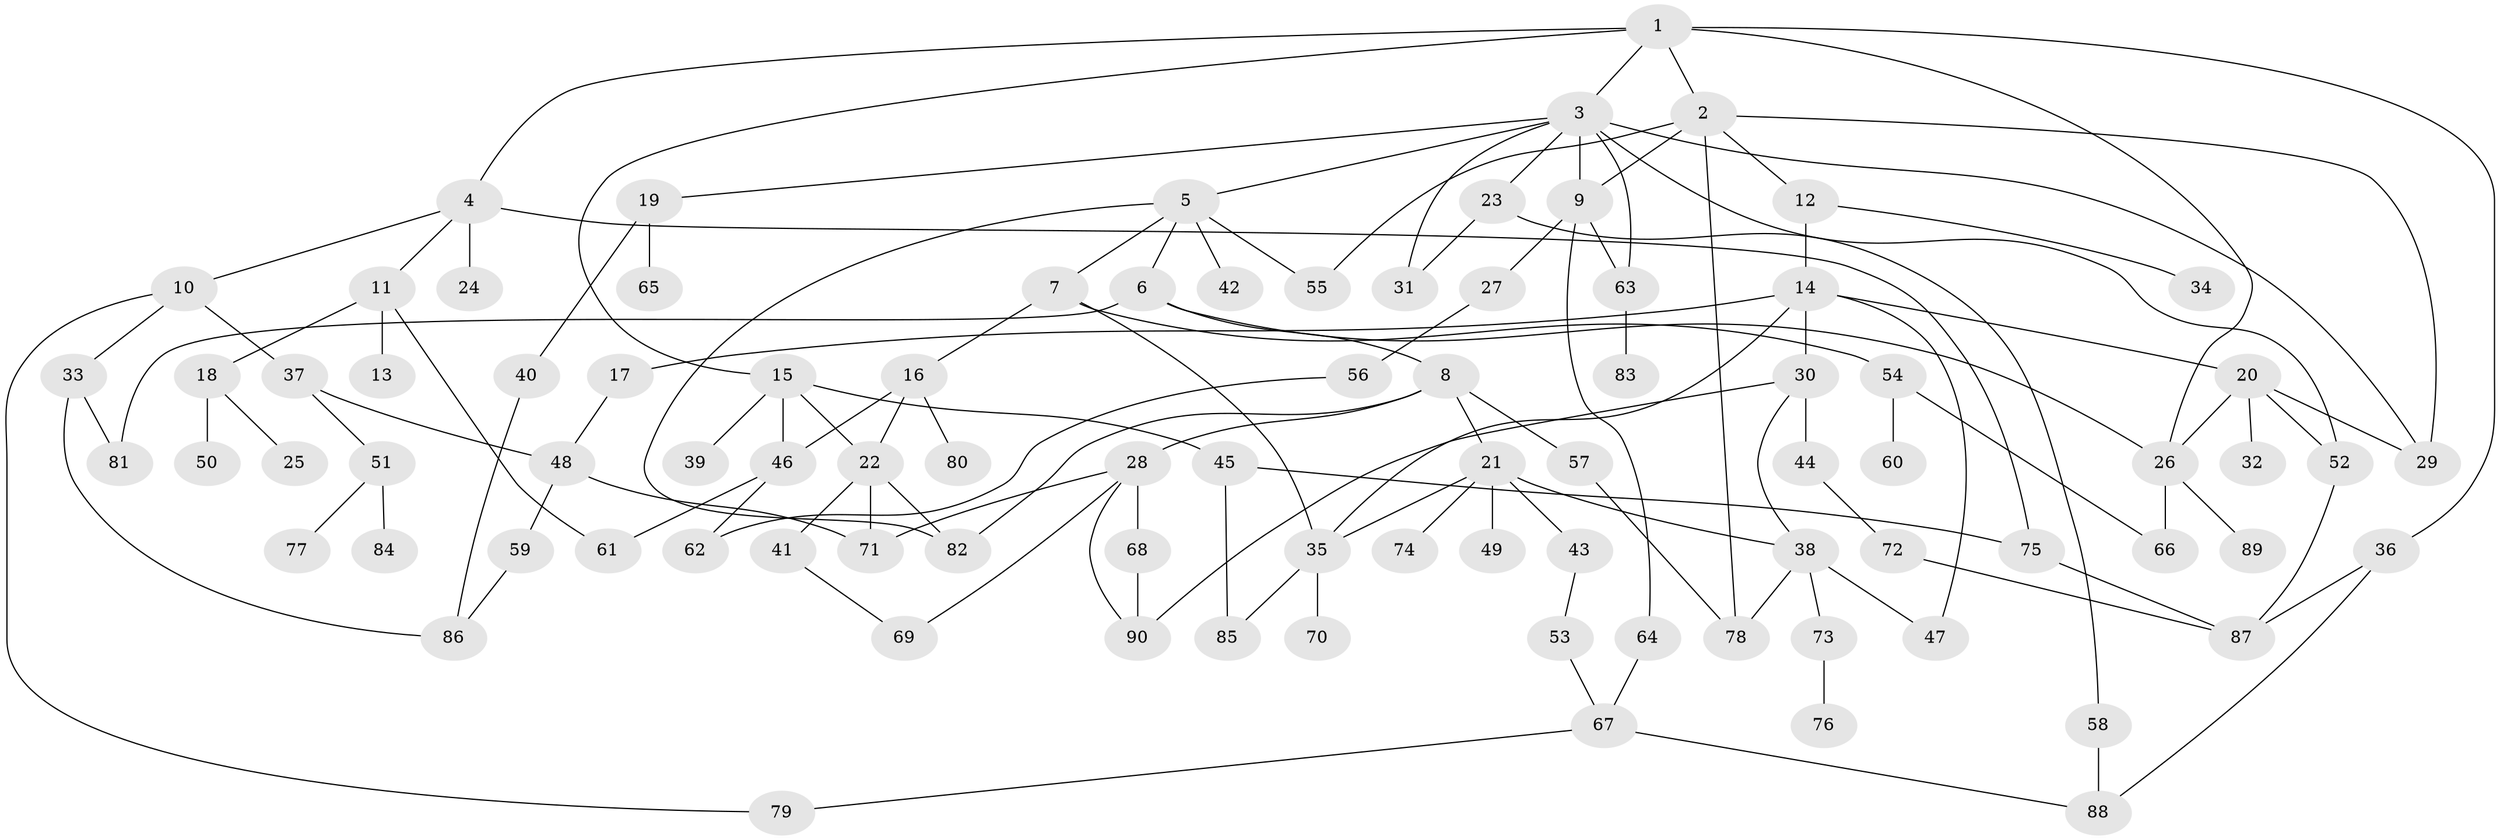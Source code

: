 // Generated by graph-tools (version 1.1) at 2025/10/02/27/25 16:10:54]
// undirected, 90 vertices, 129 edges
graph export_dot {
graph [start="1"]
  node [color=gray90,style=filled];
  1;
  2;
  3;
  4;
  5;
  6;
  7;
  8;
  9;
  10;
  11;
  12;
  13;
  14;
  15;
  16;
  17;
  18;
  19;
  20;
  21;
  22;
  23;
  24;
  25;
  26;
  27;
  28;
  29;
  30;
  31;
  32;
  33;
  34;
  35;
  36;
  37;
  38;
  39;
  40;
  41;
  42;
  43;
  44;
  45;
  46;
  47;
  48;
  49;
  50;
  51;
  52;
  53;
  54;
  55;
  56;
  57;
  58;
  59;
  60;
  61;
  62;
  63;
  64;
  65;
  66;
  67;
  68;
  69;
  70;
  71;
  72;
  73;
  74;
  75;
  76;
  77;
  78;
  79;
  80;
  81;
  82;
  83;
  84;
  85;
  86;
  87;
  88;
  89;
  90;
  1 -- 2;
  1 -- 3;
  1 -- 4;
  1 -- 15;
  1 -- 36;
  1 -- 26;
  2 -- 12;
  2 -- 29;
  2 -- 55;
  2 -- 78;
  2 -- 9;
  3 -- 5;
  3 -- 9;
  3 -- 19;
  3 -- 23;
  3 -- 52;
  3 -- 63;
  3 -- 31;
  3 -- 29;
  4 -- 10;
  4 -- 11;
  4 -- 24;
  4 -- 75;
  5 -- 6;
  5 -- 7;
  5 -- 42;
  5 -- 82;
  5 -- 55;
  6 -- 8;
  6 -- 81;
  6 -- 26;
  7 -- 16;
  7 -- 54;
  7 -- 35;
  8 -- 21;
  8 -- 28;
  8 -- 57;
  8 -- 82;
  9 -- 27;
  9 -- 64;
  9 -- 63;
  10 -- 33;
  10 -- 37;
  10 -- 79;
  11 -- 13;
  11 -- 18;
  11 -- 61;
  12 -- 14;
  12 -- 34;
  14 -- 17;
  14 -- 20;
  14 -- 30;
  14 -- 35;
  14 -- 47;
  15 -- 39;
  15 -- 45;
  15 -- 46;
  15 -- 22;
  16 -- 22;
  16 -- 80;
  16 -- 46;
  17 -- 48;
  18 -- 25;
  18 -- 50;
  19 -- 40;
  19 -- 65;
  20 -- 26;
  20 -- 32;
  20 -- 52;
  20 -- 29;
  21 -- 35;
  21 -- 38;
  21 -- 43;
  21 -- 49;
  21 -- 74;
  22 -- 41;
  22 -- 82;
  22 -- 71;
  23 -- 31;
  23 -- 58;
  26 -- 66;
  26 -- 89;
  27 -- 56;
  28 -- 68;
  28 -- 69;
  28 -- 71;
  28 -- 90;
  30 -- 44;
  30 -- 38;
  30 -- 90;
  33 -- 81;
  33 -- 86;
  35 -- 70;
  35 -- 85;
  36 -- 88;
  36 -- 87;
  37 -- 48;
  37 -- 51;
  38 -- 47;
  38 -- 73;
  38 -- 78;
  40 -- 86;
  41 -- 69;
  43 -- 53;
  44 -- 72;
  45 -- 75;
  45 -- 85;
  46 -- 62;
  46 -- 61;
  48 -- 59;
  48 -- 71;
  51 -- 77;
  51 -- 84;
  52 -- 87;
  53 -- 67;
  54 -- 60;
  54 -- 66;
  56 -- 62;
  57 -- 78;
  58 -- 88;
  59 -- 86;
  63 -- 83;
  64 -- 67;
  67 -- 79;
  67 -- 88;
  68 -- 90;
  72 -- 87;
  73 -- 76;
  75 -- 87;
}
